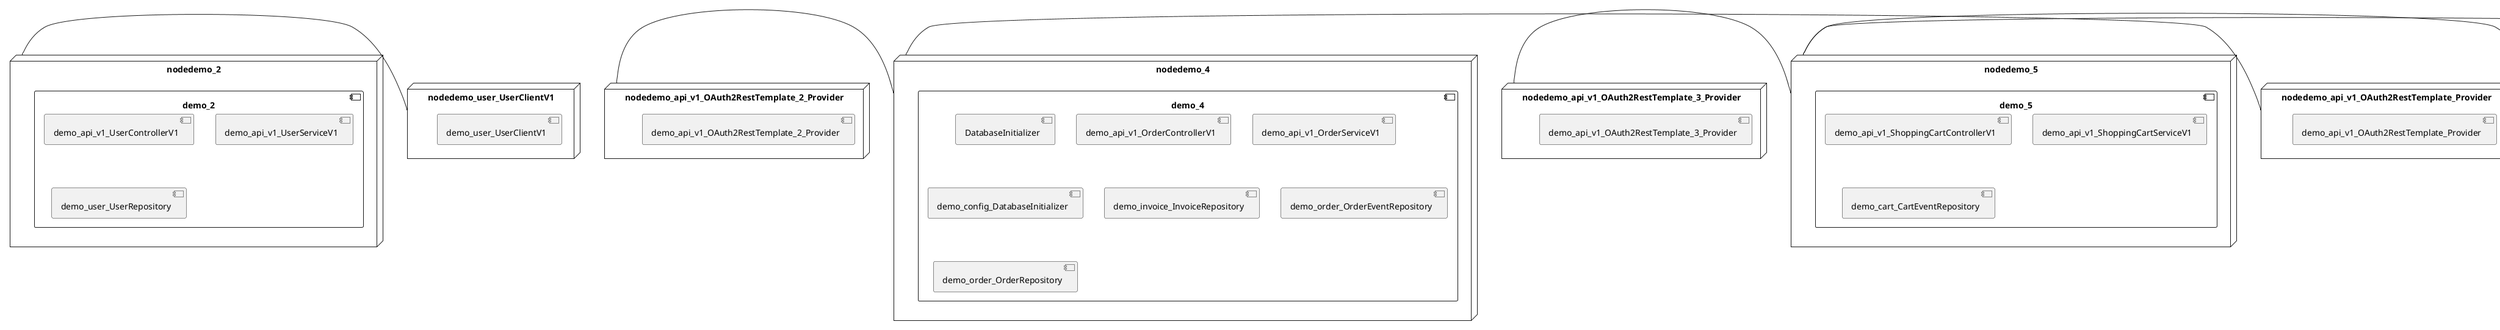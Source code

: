 @startuml
skinparam fixCircleLabelOverlapping true
skinparam componentStyle uml2
node nodedemo {
component demo {
[demo_account_AccountRepository] [[kbastani-spring-cloud-event-sourcing-example.system#_PmlIMwqFEe-mrMMVWZ4EpA]]
[demo_api_v1_AccountControllerV1] [[kbastani-spring-cloud-event-sourcing-example.system#_PmlIMwqFEe-mrMMVWZ4EpA]]
[demo_api_v1_AccountServiceV1] [[kbastani-spring-cloud-event-sourcing-example.system#_PmlIMwqFEe-mrMMVWZ4EpA]]
}
}
node nodedemo_2 {
component demo_2 {
[demo_api_v1_UserControllerV1] [[kbastani-spring-cloud-event-sourcing-example.system#_PmlIMwqFEe-mrMMVWZ4EpA]]
[demo_api_v1_UserServiceV1] [[kbastani-spring-cloud-event-sourcing-example.system#_PmlIMwqFEe-mrMMVWZ4EpA]]
[demo_user_UserRepository] [[kbastani-spring-cloud-event-sourcing-example.system#_PmlIMwqFEe-mrMMVWZ4EpA]]
}
}
node nodedemo_3 {
component demo_3 {
[demo_UserController] [[kbastani-spring-cloud-event-sourcing-example.system#_PmlIMwqFEe-mrMMVWZ4EpA]]
[demo_UserRepository] [[kbastani-spring-cloud-event-sourcing-example.system#_PmlIMwqFEe-mrMMVWZ4EpA]]
[demo_UserService] [[kbastani-spring-cloud-event-sourcing-example.system#_PmlIMwqFEe-mrMMVWZ4EpA]]
[demo_login_UserController] [[kbastani-spring-cloud-event-sourcing-example.system#_PmlIMwqFEe-mrMMVWZ4EpA]]
}
}
node nodedemo_4 {
component demo_4 {
[DatabaseInitializer] [[kbastani-spring-cloud-event-sourcing-example.system#_PmlIMwqFEe-mrMMVWZ4EpA]]
[demo_api_v1_OrderControllerV1] [[kbastani-spring-cloud-event-sourcing-example.system#_PmlIMwqFEe-mrMMVWZ4EpA]]
[demo_api_v1_OrderServiceV1] [[kbastani-spring-cloud-event-sourcing-example.system#_PmlIMwqFEe-mrMMVWZ4EpA]]
[demo_config_DatabaseInitializer] [[kbastani-spring-cloud-event-sourcing-example.system#_PmlIMwqFEe-mrMMVWZ4EpA]]
[demo_invoice_InvoiceRepository] [[kbastani-spring-cloud-event-sourcing-example.system#_PmlIMwqFEe-mrMMVWZ4EpA]]
[demo_order_OrderEventRepository] [[kbastani-spring-cloud-event-sourcing-example.system#_PmlIMwqFEe-mrMMVWZ4EpA]]
[demo_order_OrderRepository] [[kbastani-spring-cloud-event-sourcing-example.system#_PmlIMwqFEe-mrMMVWZ4EpA]]
}
}
node nodedemo_5 {
component demo_5 {
[demo_api_v1_ShoppingCartControllerV1] [[kbastani-spring-cloud-event-sourcing-example.system#_PmlIMwqFEe-mrMMVWZ4EpA]]
[demo_api_v1_ShoppingCartServiceV1] [[kbastani-spring-cloud-event-sourcing-example.system#_PmlIMwqFEe-mrMMVWZ4EpA]]
[demo_cart_CartEventRepository] [[kbastani-spring-cloud-event-sourcing-example.system#_PmlIMwqFEe-mrMMVWZ4EpA]]
}
}
node nodedemo_6 {
component demo_6 {
[demo_api_v1_CatalogControllerV1] [[kbastani-spring-cloud-event-sourcing-example.system#_PmlIMwqFEe-mrMMVWZ4EpA]]
[demo_api_v1_CatalogServiceV1] [[kbastani-spring-cloud-event-sourcing-example.system#_PmlIMwqFEe-mrMMVWZ4EpA]]
[demo_catalog_CatalogInfoRepository] [[kbastani-spring-cloud-event-sourcing-example.system#_PmlIMwqFEe-mrMMVWZ4EpA]]
}
}
node nodedemo_7 {
component demo_7 {
}
}
node nodedemo_v1 {
component demo_v1 {
[demo_v1_InventoryControllerV1] [[kbastani-spring-cloud-event-sourcing-example.system#_PmlIMwqFEe-mrMMVWZ4EpA]]
[demo_v1_InventoryServiceV1] [[kbastani-spring-cloud-event-sourcing-example.system#_PmlIMwqFEe-mrMMVWZ4EpA]]
}
}
node nodedemo_api_v1_OAuth2RestTemplate_2_Provider {
[demo_api_v1_OAuth2RestTemplate_2_Provider] [[kbastani-spring-cloud-event-sourcing-example.system#_PmlIMwqFEe-mrMMVWZ4EpA]]
}
node nodedemo_api_v1_OAuth2RestTemplate_3_Provider {
[demo_api_v1_OAuth2RestTemplate_3_Provider] [[kbastani-spring-cloud-event-sourcing-example.system#_PmlIMwqFEe-mrMMVWZ4EpA]]
}
node nodedemo_api_v1_OAuth2RestTemplate_Provider {
[demo_api_v1_OAuth2RestTemplate_Provider] [[kbastani-spring-cloud-event-sourcing-example.system#_PmlIMwqFEe-mrMMVWZ4EpA]]
}
node nodedemo_api_v1_RestTemplate_2_Provider {
[demo_api_v1_RestTemplate_2_Provider] [[kbastani-spring-cloud-event-sourcing-example.system#_PmlIMwqFEe-mrMMVWZ4EpA]]
}
node nodedemo_api_v1_RestTemplate_Provider {
[demo_api_v1_RestTemplate_Provider] [[kbastani-spring-cloud-event-sourcing-example.system#_PmlIMwqFEe-mrMMVWZ4EpA]]
}
node nodedemo_inventory_InventoryRepository_Provider {
[demo_inventory_InventoryRepository_Provider] [[kbastani-spring-cloud-event-sourcing-example.system#_PmlIMwqFEe-mrMMVWZ4EpA]]
}
node nodedemo_login_AuthenticationManager_Provider {
[demo_login_AuthenticationManager_Provider] [[kbastani-spring-cloud-event-sourcing-example.system#_PmlIMwqFEe-mrMMVWZ4EpA]]
}
node nodedemo_login_ClientDetailsService_Provider {
[demo_login_ClientDetailsService_Provider] [[kbastani-spring-cloud-event-sourcing-example.system#_PmlIMwqFEe-mrMMVWZ4EpA]]
}
node nodedemo_login_HttpSessionSecurityContextRepository_Provider {
[demo_login_HttpSessionSecurityContextRepository_Provider] [[kbastani-spring-cloud-event-sourcing-example.system#_PmlIMwqFEe-mrMMVWZ4EpA]]
}
node nodedemo_login_LoginController {
[demo_login_LoginController] [[kbastani-spring-cloud-event-sourcing-example.system#_PmlIMwqFEe-mrMMVWZ4EpA]]
}
node nodedemo_product_ProductRepository_Provider {
[demo_product_ProductRepository_Provider] [[kbastani-spring-cloud-event-sourcing-example.system#_PmlIMwqFEe-mrMMVWZ4EpA]]
}
node nodedemo_user_UserClientV1 {
[demo_user_UserClientV1] [[kbastani-spring-cloud-event-sourcing-example.system#_PmlIMwqFEe-mrMMVWZ4EpA]]
}
node nodedemo_v1_Session_Provider {
[demo_v1_Session_Provider] [[kbastani-spring-cloud-event-sourcing-example.system#_PmlIMwqFEe-mrMMVWZ4EpA]]
}
[nodedemo_2] - [nodedemo_user_UserClientV1]
[nodedemo_api_v1_OAuth2RestTemplate_2_Provider] - [nodedemo_4]
[nodedemo_api_v1_OAuth2RestTemplate_3_Provider] - [nodedemo_5]
[nodedemo_api_v1_OAuth2RestTemplate_Provider] - [nodedemo_4]
[nodedemo_api_v1_RestTemplate_2_Provider] - [nodedemo_5]
[nodedemo_api_v1_RestTemplate_Provider] - [nodedemo_5]
[nodedemo_inventory_InventoryRepository_Provider] - [nodedemo_v1]
[nodedemo_login_AuthenticationManager_Provider] - [nodedemo_login_LoginController]
[nodedemo_login_ClientDetailsService_Provider] - [nodedemo_login_LoginController]
[nodedemo_login_HttpSessionSecurityContextRepository_Provider] - [nodedemo_login_LoginController]
[nodedemo_product_ProductRepository_Provider] - [nodedemo_v1]
[nodedemo_v1_Session_Provider] - [nodedemo_v1]

@enduml
